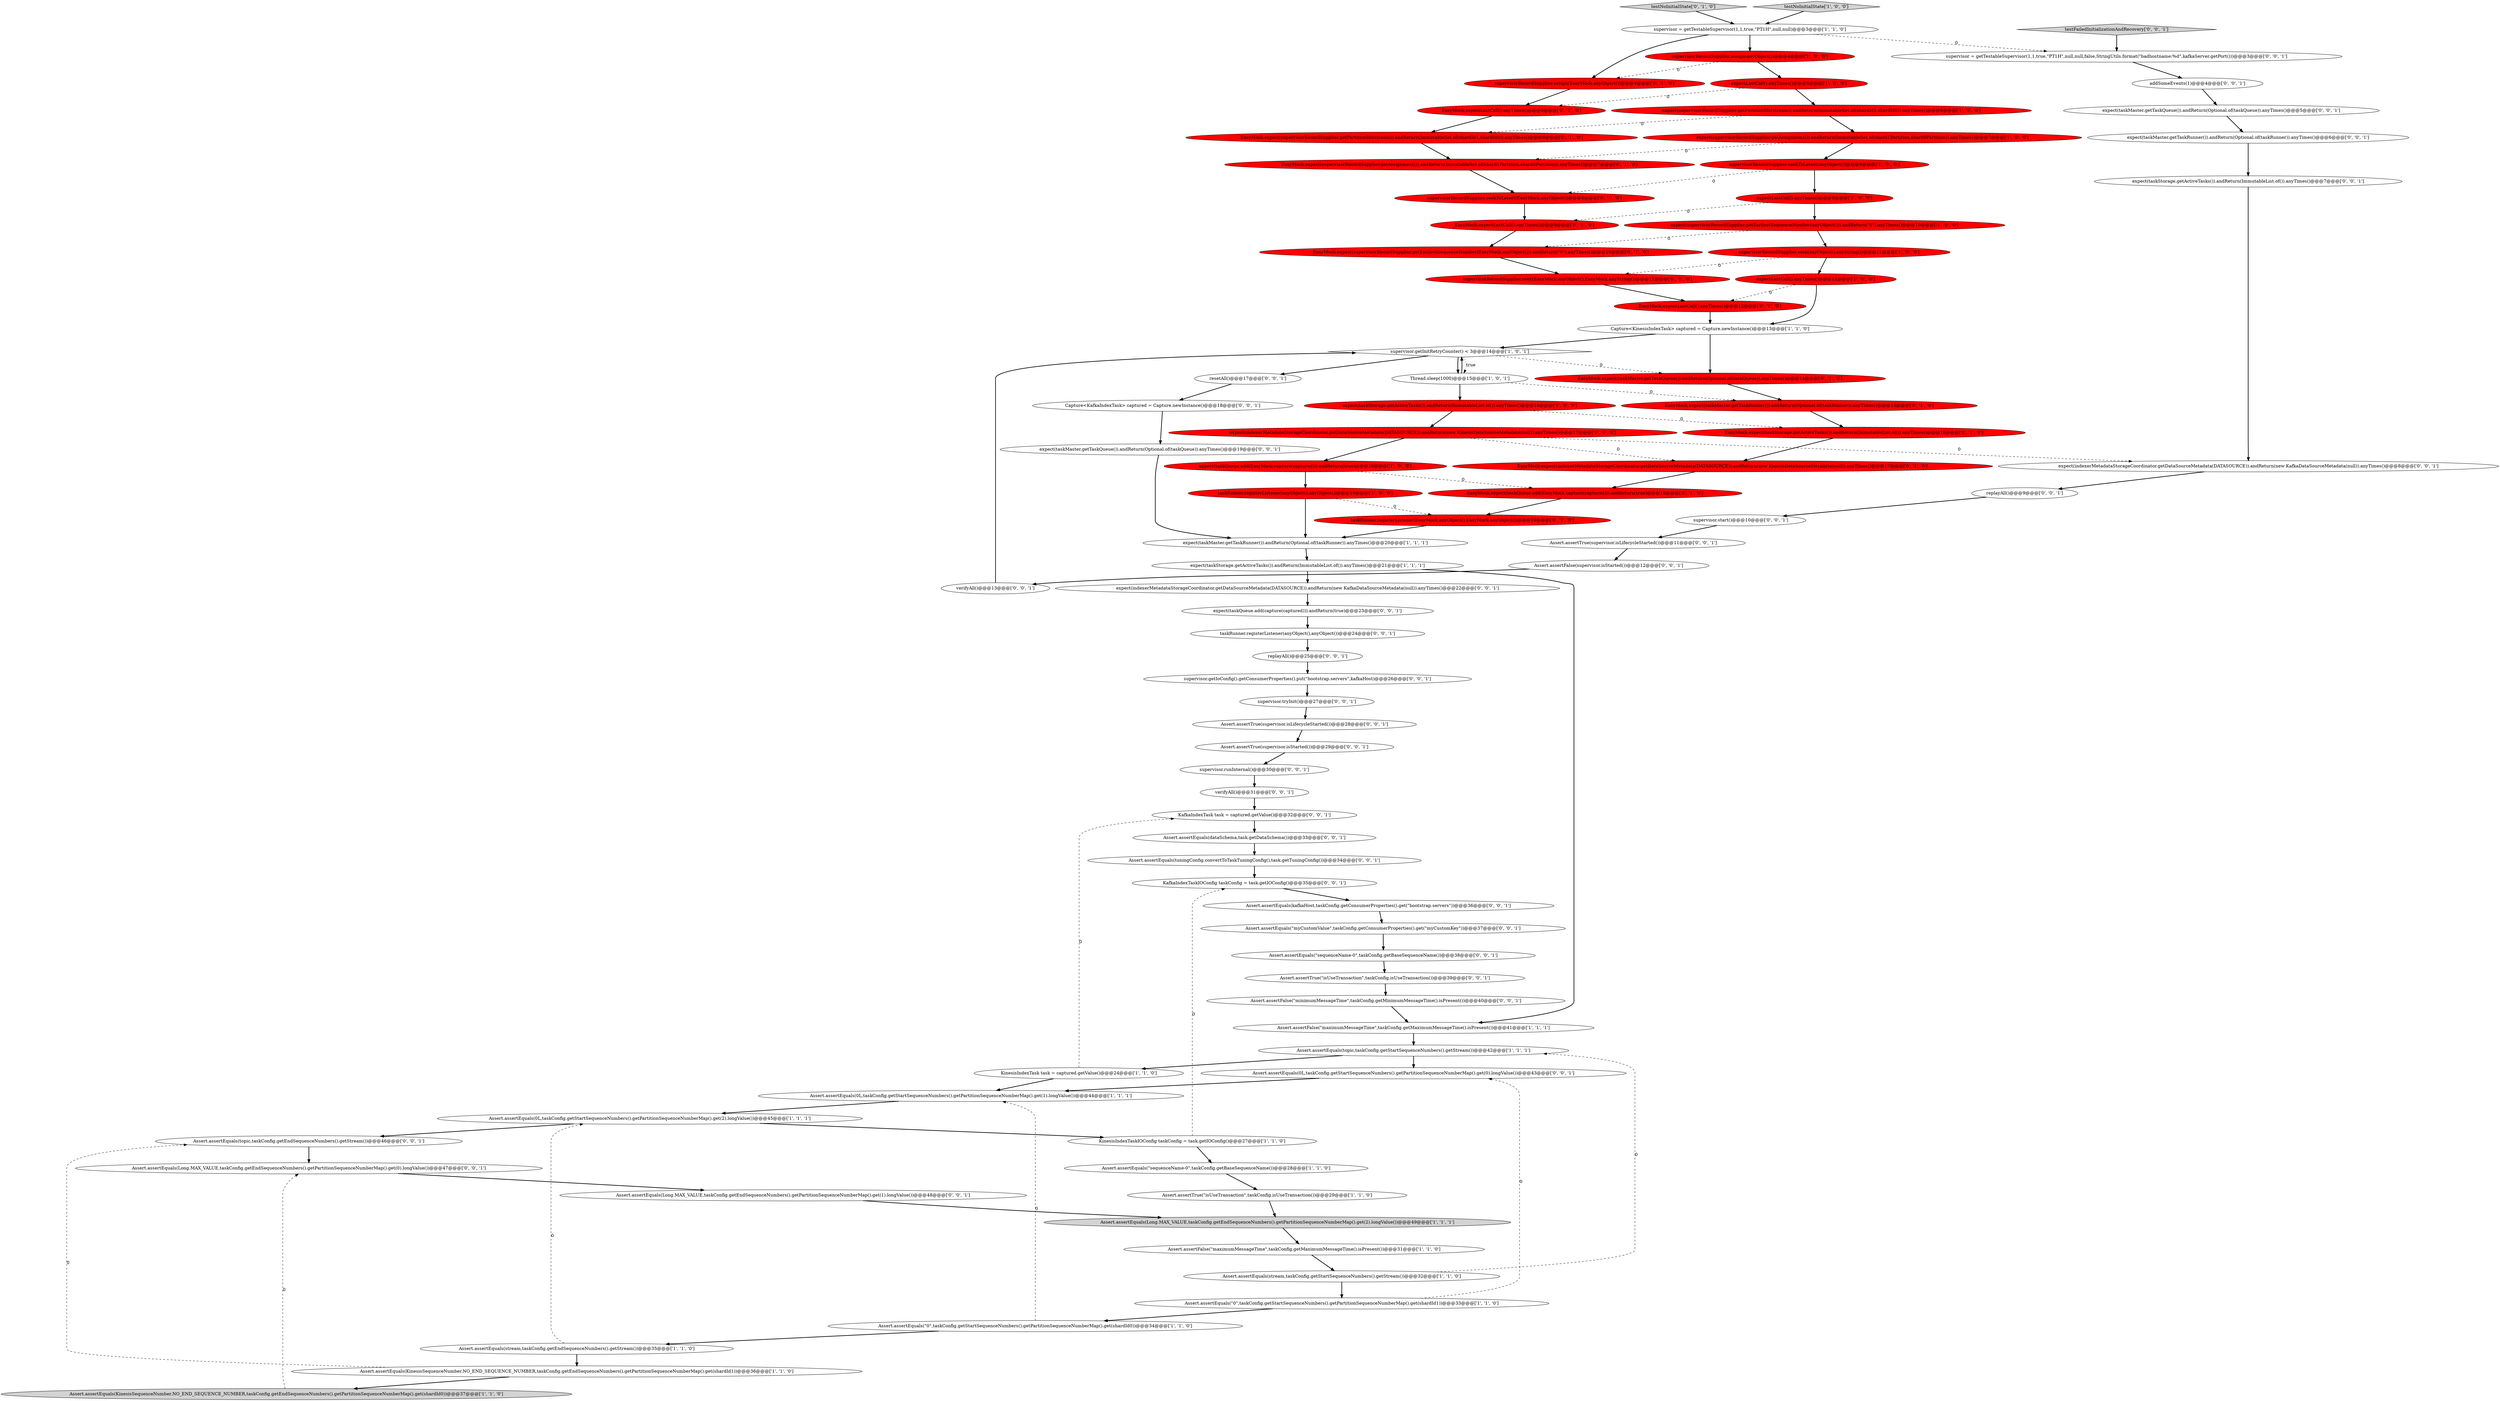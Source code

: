 digraph {
70 [style = filled, label = "supervisor.runInternal()@@@30@@@['0', '0', '1']", fillcolor = white, shape = ellipse image = "AAA0AAABBB3BBB"];
59 [style = filled, label = "Assert.assertFalse(\"minimumMessageTime\",taskConfig.getMinimumMessageTime().isPresent())@@@40@@@['0', '0', '1']", fillcolor = white, shape = ellipse image = "AAA0AAABBB3BBB"];
71 [style = filled, label = "supervisor.tryInit()@@@27@@@['0', '0', '1']", fillcolor = white, shape = ellipse image = "AAA0AAABBB3BBB"];
42 [style = filled, label = "EasyMock.expectLastCall().anyTimes()@@@9@@@['0', '1', '0']", fillcolor = red, shape = ellipse image = "AAA1AAABBB2BBB"];
50 [style = filled, label = "EasyMock.expect(supervisorRecordSupplier.getAssignment()).andReturn(ImmutableSet.of(shard1Partition,shard0Partition)).anyTimes()@@@7@@@['0', '1', '0']", fillcolor = red, shape = ellipse image = "AAA1AAABBB2BBB"];
89 [style = filled, label = "verifyAll()@@@31@@@['0', '0', '1']", fillcolor = white, shape = ellipse image = "AAA0AAABBB3BBB"];
25 [style = filled, label = "Assert.assertEquals(KinesisSequenceNumber.NO_END_SEQUENCE_NUMBER,taskConfig.getEndSequenceNumbers().getPartitionSequenceNumberMap().get(shardId0))@@@37@@@['1', '1', '0']", fillcolor = lightgray, shape = ellipse image = "AAA0AAABBB1BBB"];
81 [style = filled, label = "Assert.assertEquals(\"myCustomValue\",taskConfig.getConsumerProperties().get(\"myCustomKey\"))@@@37@@@['0', '0', '1']", fillcolor = white, shape = ellipse image = "AAA0AAABBB3BBB"];
13 [style = filled, label = "expectLastCall().anyTimes()@@@5@@@['1', '0', '0']", fillcolor = red, shape = ellipse image = "AAA1AAABBB1BBB"];
86 [style = filled, label = "addSomeEvents(1)@@@4@@@['0', '0', '1']", fillcolor = white, shape = ellipse image = "AAA0AAABBB3BBB"];
84 [style = filled, label = "Capture<KafkaIndexTask> captured = Capture.newInstance()@@@18@@@['0', '0', '1']", fillcolor = white, shape = ellipse image = "AAA0AAABBB3BBB"];
24 [style = filled, label = "Assert.assertEquals(\"0\",taskConfig.getStartSequenceNumbers().getPartitionSequenceNumberMap().get(shardId0))@@@34@@@['1', '1', '0']", fillcolor = white, shape = ellipse image = "AAA0AAABBB1BBB"];
80 [style = filled, label = "resetAll()@@@17@@@['0', '0', '1']", fillcolor = white, shape = ellipse image = "AAA0AAABBB3BBB"];
83 [style = filled, label = "Assert.assertEquals(dataSchema,task.getDataSchema())@@@33@@@['0', '0', '1']", fillcolor = white, shape = ellipse image = "AAA0AAABBB3BBB"];
48 [style = filled, label = "supervisorRecordSupplier.seekToLatest(EasyMock.anyObject())@@@8@@@['0', '1', '0']", fillcolor = red, shape = ellipse image = "AAA1AAABBB2BBB"];
56 [style = filled, label = "expect(indexerMetadataStorageCoordinator.getDataSourceMetadata(DATASOURCE)).andReturn(new KafkaDataSourceMetadata(null)).anyTimes()@@@8@@@['0', '0', '1']", fillcolor = white, shape = ellipse image = "AAA0AAABBB3BBB"];
1 [style = filled, label = "expectLastCall().anyTimes()@@@9@@@['1', '0', '0']", fillcolor = red, shape = ellipse image = "AAA1AAABBB1BBB"];
87 [style = filled, label = "expect(taskMaster.getTaskRunner()).andReturn(Optional.of(taskRunner)).anyTimes()@@@6@@@['0', '0', '1']", fillcolor = white, shape = ellipse image = "AAA0AAABBB3BBB"];
58 [style = filled, label = "Assert.assertEquals(\"sequenceName-0\",taskConfig.getBaseSequenceName())@@@38@@@['0', '0', '1']", fillcolor = white, shape = ellipse image = "AAA0AAABBB3BBB"];
57 [style = filled, label = "replayAll()@@@9@@@['0', '0', '1']", fillcolor = white, shape = ellipse image = "AAA0AAABBB3BBB"];
27 [style = filled, label = "supervisorRecordSupplier.seek(anyObject(),anyString())@@@11@@@['1', '0', '0']", fillcolor = red, shape = ellipse image = "AAA1AAABBB1BBB"];
36 [style = filled, label = "EasyMock.expect(taskQueue.add(EasyMock.capture(captured))).andReturn(true)@@@18@@@['0', '1', '0']", fillcolor = red, shape = ellipse image = "AAA1AAABBB2BBB"];
77 [style = filled, label = "Assert.assertTrue(\"isUseTransaction\",taskConfig.isUseTransaction())@@@39@@@['0', '0', '1']", fillcolor = white, shape = ellipse image = "AAA0AAABBB3BBB"];
38 [style = filled, label = "testNoInitialState['0', '1', '0']", fillcolor = lightgray, shape = diamond image = "AAA0AAABBB2BBB"];
0 [style = filled, label = "supervisorRecordSupplier.seekToLatest(anyObject())@@@8@@@['1', '0', '0']", fillcolor = red, shape = ellipse image = "AAA1AAABBB1BBB"];
16 [style = filled, label = "Assert.assertEquals(stream,taskConfig.getStartSequenceNumbers().getStream())@@@32@@@['1', '1', '0']", fillcolor = white, shape = ellipse image = "AAA0AAABBB1BBB"];
85 [style = filled, label = "testFailedInitializationAndRecovery['0', '0', '1']", fillcolor = lightgray, shape = diamond image = "AAA0AAABBB3BBB"];
69 [style = filled, label = "expect(taskMaster.getTaskQueue()).andReturn(Optional.of(taskQueue)).anyTimes()@@@19@@@['0', '0', '1']", fillcolor = white, shape = ellipse image = "AAA0AAABBB3BBB"];
64 [style = filled, label = "KafkaIndexTask task = captured.getValue()@@@32@@@['0', '0', '1']", fillcolor = white, shape = ellipse image = "AAA0AAABBB3BBB"];
5 [style = filled, label = "Assert.assertEquals(0L,taskConfig.getStartSequenceNumbers().getPartitionSequenceNumberMap().get(1).longValue())@@@44@@@['1', '1', '1']", fillcolor = white, shape = ellipse image = "AAA0AAABBB1BBB"];
21 [style = filled, label = "Assert.assertTrue(\"isUseTransaction\",taskConfig.isUseTransaction())@@@29@@@['1', '1', '0']", fillcolor = white, shape = ellipse image = "AAA0AAABBB1BBB"];
44 [style = filled, label = "EasyMock.expectLastCall().anyTimes()@@@12@@@['0', '1', '0']", fillcolor = red, shape = ellipse image = "AAA1AAABBB2BBB"];
15 [style = filled, label = "Assert.assertFalse(\"maximumMessageTime\",taskConfig.getMaximumMessageTime().isPresent())@@@31@@@['1', '1', '0']", fillcolor = white, shape = ellipse image = "AAA0AAABBB1BBB"];
49 [style = filled, label = "supervisorRecordSupplier.assign(EasyMock.anyObject())@@@4@@@['0', '1', '0']", fillcolor = red, shape = ellipse image = "AAA1AAABBB2BBB"];
19 [style = filled, label = "supervisor.getInitRetryCounter() < 3@@@14@@@['1', '0', '1']", fillcolor = white, shape = diamond image = "AAA0AAABBB1BBB"];
52 [style = filled, label = "supervisor.getIoConfig().getConsumerProperties().put(\"bootstrap.servers\",kafkaHost)@@@26@@@['0', '0', '1']", fillcolor = white, shape = ellipse image = "AAA0AAABBB3BBB"];
18 [style = filled, label = "Capture<KinesisIndexTask> captured = Capture.newInstance()@@@13@@@['1', '1', '0']", fillcolor = white, shape = ellipse image = "AAA0AAABBB1BBB"];
79 [style = filled, label = "verifyAll()@@@13@@@['0', '0', '1']", fillcolor = white, shape = ellipse image = "AAA0AAABBB3BBB"];
8 [style = filled, label = "Thread.sleep(1000)@@@15@@@['1', '0', '1']", fillcolor = white, shape = ellipse image = "AAA0AAABBB1BBB"];
40 [style = filled, label = "EasyMock.expect(supervisorRecordSupplier.getPartitionIds(stream)).andReturn(ImmutableSet.of(shardId1,shardId0)).anyTimes()@@@6@@@['0', '1', '0']", fillcolor = red, shape = ellipse image = "AAA1AAABBB2BBB"];
41 [style = filled, label = "EasyMock.expect(taskMaster.getTaskQueue()).andReturn(Optional.of(taskQueue)).anyTimes()@@@14@@@['0', '1', '0']", fillcolor = red, shape = ellipse image = "AAA1AAABBB2BBB"];
39 [style = filled, label = "taskRunner.registerListener(EasyMock.anyObject(),EasyMock.anyObject())@@@19@@@['0', '1', '0']", fillcolor = red, shape = ellipse image = "AAA1AAABBB2BBB"];
23 [style = filled, label = "expect(taskMaster.getTaskRunner()).andReturn(Optional.of(taskRunner)).anyTimes()@@@20@@@['1', '1', '1']", fillcolor = white, shape = ellipse image = "AAA0AAABBB1BBB"];
61 [style = filled, label = "expect(indexerMetadataStorageCoordinator.getDataSourceMetadata(DATASOURCE)).andReturn(new KafkaDataSourceMetadata(null)).anyTimes()@@@22@@@['0', '0', '1']", fillcolor = white, shape = ellipse image = "AAA0AAABBB3BBB"];
82 [style = filled, label = "Assert.assertEquals(0L,taskConfig.getStartSequenceNumbers().getPartitionSequenceNumberMap().get(0).longValue())@@@43@@@['0', '0', '1']", fillcolor = white, shape = ellipse image = "AAA0AAABBB3BBB"];
32 [style = filled, label = "Assert.assertEquals(topic,taskConfig.getStartSequenceNumbers().getStream())@@@42@@@['1', '1', '1']", fillcolor = white, shape = ellipse image = "AAA0AAABBB1BBB"];
35 [style = filled, label = "expect(supervisorRecordSupplier.getEarliestSequenceNumber(anyObject())).andReturn(\"0\").anyTimes()@@@10@@@['1', '0', '0']", fillcolor = red, shape = ellipse image = "AAA1AAABBB1BBB"];
72 [style = filled, label = "supervisor = getTestableSupervisor(1,1,true,\"PT1H\",null,null,false,StringUtils.format(\"badhostname:%d\",kafkaServer.getPort()))@@@3@@@['0', '0', '1']", fillcolor = white, shape = ellipse image = "AAA0AAABBB3BBB"];
78 [style = filled, label = "Assert.assertTrue(supervisor.isLifecycleStarted())@@@28@@@['0', '0', '1']", fillcolor = white, shape = ellipse image = "AAA0AAABBB3BBB"];
28 [style = filled, label = "expect(supervisorRecordSupplier.getPartitionIds(stream)).andReturn(ImmutableSet.of(shardId1,shardId0)).anyTimes()@@@6@@@['1', '0', '0']", fillcolor = red, shape = ellipse image = "AAA1AAABBB1BBB"];
60 [style = filled, label = "Assert.assertEquals(topic,taskConfig.getEndSequenceNumbers().getStream())@@@46@@@['0', '0', '1']", fillcolor = white, shape = ellipse image = "AAA0AAABBB3BBB"];
63 [style = filled, label = "Assert.assertEquals(tuningConfig.convertToTaskTuningConfig(),task.getTuningConfig())@@@34@@@['0', '0', '1']", fillcolor = white, shape = ellipse image = "AAA0AAABBB3BBB"];
31 [style = filled, label = "taskRunner.registerListener(anyObject(),anyObject())@@@19@@@['1', '0', '0']", fillcolor = red, shape = ellipse image = "AAA1AAABBB1BBB"];
67 [style = filled, label = "supervisor.start()@@@10@@@['0', '0', '1']", fillcolor = white, shape = ellipse image = "AAA0AAABBB3BBB"];
46 [style = filled, label = "EasyMock.expectLastCall().anyTimes()@@@5@@@['0', '1', '0']", fillcolor = red, shape = ellipse image = "AAA1AAABBB2BBB"];
30 [style = filled, label = "KinesisIndexTask task = captured.getValue()@@@24@@@['1', '1', '0']", fillcolor = white, shape = ellipse image = "AAA0AAABBB1BBB"];
53 [style = filled, label = "taskRunner.registerListener(anyObject(),anyObject())@@@24@@@['0', '0', '1']", fillcolor = white, shape = ellipse image = "AAA0AAABBB3BBB"];
47 [style = filled, label = "EasyMock.expect(supervisorRecordSupplier.getEarliestSequenceNumber(EasyMock.anyObject())).andReturn(\"0\").anyTimes()@@@10@@@['0', '1', '0']", fillcolor = red, shape = ellipse image = "AAA1AAABBB2BBB"];
37 [style = filled, label = "supervisorRecordSupplier.seek(EasyMock.anyObject(),EasyMock.anyString())@@@11@@@['0', '1', '0']", fillcolor = red, shape = ellipse image = "AAA1AAABBB2BBB"];
66 [style = filled, label = "Assert.assertEquals(kafkaHost,taskConfig.getConsumerProperties().get(\"bootstrap.servers\"))@@@36@@@['0', '0', '1']", fillcolor = white, shape = ellipse image = "AAA0AAABBB3BBB"];
2 [style = filled, label = "expect(taskStorage.getActiveTasks()).andReturn(ImmutableList.of()).anyTimes()@@@21@@@['1', '1', '1']", fillcolor = white, shape = ellipse image = "AAA0AAABBB1BBB"];
3 [style = filled, label = "KinesisIndexTaskIOConfig taskConfig = task.getIOConfig()@@@27@@@['1', '1', '0']", fillcolor = white, shape = ellipse image = "AAA0AAABBB1BBB"];
22 [style = filled, label = "Assert.assertEquals(stream,taskConfig.getEndSequenceNumbers().getStream())@@@35@@@['1', '1', '0']", fillcolor = white, shape = ellipse image = "AAA0AAABBB1BBB"];
6 [style = filled, label = "expect(taskQueue.add(EasyMock.capture(captured))).andReturn(true)@@@18@@@['1', '0', '0']", fillcolor = red, shape = ellipse image = "AAA1AAABBB1BBB"];
54 [style = filled, label = "Assert.assertTrue(supervisor.isLifecycleStarted())@@@11@@@['0', '0', '1']", fillcolor = white, shape = ellipse image = "AAA0AAABBB3BBB"];
88 [style = filled, label = "Assert.assertEquals(Long.MAX_VALUE,taskConfig.getEndSequenceNumbers().getPartitionSequenceNumberMap().get(1).longValue())@@@48@@@['0', '0', '1']", fillcolor = white, shape = ellipse image = "AAA0AAABBB3BBB"];
55 [style = filled, label = "expect(taskQueue.add(capture(captured))).andReturn(true)@@@23@@@['0', '0', '1']", fillcolor = white, shape = ellipse image = "AAA0AAABBB3BBB"];
10 [style = filled, label = "supervisorRecordSupplier.assign(anyObject())@@@4@@@['1', '0', '0']", fillcolor = red, shape = ellipse image = "AAA1AAABBB1BBB"];
7 [style = filled, label = "Assert.assertEquals(Long.MAX_VALUE,taskConfig.getEndSequenceNumbers().getPartitionSequenceNumberMap().get(2).longValue())@@@49@@@['1', '1', '1']", fillcolor = lightgray, shape = ellipse image = "AAA0AAABBB1BBB"];
74 [style = filled, label = "Assert.assertFalse(supervisor.isStarted())@@@12@@@['0', '0', '1']", fillcolor = white, shape = ellipse image = "AAA0AAABBB3BBB"];
62 [style = filled, label = "Assert.assertTrue(supervisor.isStarted())@@@29@@@['0', '0', '1']", fillcolor = white, shape = ellipse image = "AAA0AAABBB3BBB"];
51 [style = filled, label = "EasyMock.expect(indexerMetadataStorageCoordinator.getDataSourceMetadata(DATASOURCE)).andReturn(new KinesisDataSourceMetadata(null)).anyTimes()@@@17@@@['0', '1', '0']", fillcolor = red, shape = ellipse image = "AAA1AAABBB2BBB"];
14 [style = filled, label = "expectLastCall().anyTimes()@@@12@@@['1', '0', '0']", fillcolor = red, shape = ellipse image = "AAA1AAABBB1BBB"];
26 [style = filled, label = "Assert.assertFalse(\"maximumMessageTime\",taskConfig.getMaximumMessageTime().isPresent())@@@41@@@['1', '1', '1']", fillcolor = white, shape = ellipse image = "AAA0AAABBB1BBB"];
76 [style = filled, label = "KafkaIndexTaskIOConfig taskConfig = task.getIOConfig()@@@35@@@['0', '0', '1']", fillcolor = white, shape = ellipse image = "AAA0AAABBB3BBB"];
4 [style = filled, label = "Assert.assertEquals(\"sequenceName-0\",taskConfig.getBaseSequenceName())@@@28@@@['1', '1', '0']", fillcolor = white, shape = ellipse image = "AAA0AAABBB1BBB"];
20 [style = filled, label = "Assert.assertEquals(0L,taskConfig.getStartSequenceNumbers().getPartitionSequenceNumberMap().get(2).longValue())@@@45@@@['1', '1', '1']", fillcolor = white, shape = ellipse image = "AAA0AAABBB1BBB"];
34 [style = filled, label = "expect(taskStorage.getActiveTasks()).andReturn(ImmutableList.of()).anyTimes()@@@16@@@['1', '0', '0']", fillcolor = red, shape = ellipse image = "AAA1AAABBB1BBB"];
43 [style = filled, label = "EasyMock.expect(taskMaster.getTaskRunner()).andReturn(Optional.of(taskRunner)).anyTimes()@@@15@@@['0', '1', '0']", fillcolor = red, shape = ellipse image = "AAA1AAABBB2BBB"];
9 [style = filled, label = "testNoInitialState['1', '0', '0']", fillcolor = lightgray, shape = diamond image = "AAA0AAABBB1BBB"];
11 [style = filled, label = "expect(supervisorRecordSupplier.getAssignment()).andReturn(ImmutableSet.of(shard1Partition,shard0Partition)).anyTimes()@@@7@@@['1', '0', '0']", fillcolor = red, shape = ellipse image = "AAA1AAABBB1BBB"];
68 [style = filled, label = "replayAll()@@@25@@@['0', '0', '1']", fillcolor = white, shape = ellipse image = "AAA0AAABBB3BBB"];
12 [style = filled, label = "Assert.assertEquals(KinesisSequenceNumber.NO_END_SEQUENCE_NUMBER,taskConfig.getEndSequenceNumbers().getPartitionSequenceNumberMap().get(shardId1))@@@36@@@['1', '1', '0']", fillcolor = white, shape = ellipse image = "AAA0AAABBB1BBB"];
75 [style = filled, label = "Assert.assertEquals(Long.MAX_VALUE,taskConfig.getEndSequenceNumbers().getPartitionSequenceNumberMap().get(0).longValue())@@@47@@@['0', '0', '1']", fillcolor = white, shape = ellipse image = "AAA0AAABBB3BBB"];
73 [style = filled, label = "expect(taskMaster.getTaskQueue()).andReturn(Optional.of(taskQueue)).anyTimes()@@@5@@@['0', '0', '1']", fillcolor = white, shape = ellipse image = "AAA0AAABBB3BBB"];
33 [style = filled, label = "supervisor = getTestableSupervisor(1,1,true,\"PT1H\",null,null)@@@3@@@['1', '1', '0']", fillcolor = white, shape = ellipse image = "AAA0AAABBB1BBB"];
29 [style = filled, label = "Assert.assertEquals(\"0\",taskConfig.getStartSequenceNumbers().getPartitionSequenceNumberMap().get(shardId1))@@@33@@@['1', '1', '0']", fillcolor = white, shape = ellipse image = "AAA0AAABBB1BBB"];
45 [style = filled, label = "EasyMock.expect(taskStorage.getActiveTasks()).andReturn(ImmutableList.of()).anyTimes()@@@16@@@['0', '1', '0']", fillcolor = red, shape = ellipse image = "AAA1AAABBB2BBB"];
17 [style = filled, label = "expect(indexerMetadataStorageCoordinator.getDataSourceMetadata(DATASOURCE)).andReturn(new KinesisDataSourceMetadata(null)).anyTimes()@@@17@@@['1', '0', '0']", fillcolor = red, shape = ellipse image = "AAA1AAABBB1BBB"];
65 [style = filled, label = "expect(taskStorage.getActiveTasks()).andReturn(ImmutableList.of()).anyTimes()@@@7@@@['0', '0', '1']", fillcolor = white, shape = ellipse image = "AAA0AAABBB3BBB"];
1->42 [style = dashed, label="0"];
2->26 [style = bold, label=""];
72->86 [style = bold, label=""];
16->32 [style = dashed, label="0"];
80->84 [style = bold, label=""];
86->73 [style = bold, label=""];
5->20 [style = bold, label=""];
52->71 [style = bold, label=""];
24->5 [style = dashed, label="0"];
82->5 [style = bold, label=""];
87->65 [style = bold, label=""];
65->56 [style = bold, label=""];
47->37 [style = bold, label=""];
17->56 [style = dashed, label="0"];
3->4 [style = bold, label=""];
2->61 [style = bold, label=""];
13->46 [style = dashed, label="0"];
79->19 [style = bold, label=""];
20->60 [style = bold, label=""];
83->63 [style = bold, label=""];
57->67 [style = bold, label=""];
6->36 [style = dashed, label="0"];
14->44 [style = dashed, label="0"];
34->17 [style = bold, label=""];
39->23 [style = bold, label=""];
10->49 [style = dashed, label="0"];
44->18 [style = bold, label=""];
77->59 [style = bold, label=""];
59->26 [style = bold, label=""];
8->34 [style = bold, label=""];
40->50 [style = bold, label=""];
26->32 [style = bold, label=""];
3->76 [style = dashed, label="0"];
9->33 [style = bold, label=""];
12->60 [style = dashed, label="0"];
16->29 [style = bold, label=""];
18->19 [style = bold, label=""];
4->21 [style = bold, label=""];
31->39 [style = dashed, label="0"];
1->35 [style = bold, label=""];
20->3 [style = bold, label=""];
56->57 [style = bold, label=""];
74->79 [style = bold, label=""];
43->45 [style = bold, label=""];
84->69 [style = bold, label=""];
8->43 [style = dashed, label="0"];
61->55 [style = bold, label=""];
88->7 [style = bold, label=""];
25->75 [style = dashed, label="0"];
54->74 [style = bold, label=""];
32->82 [style = bold, label=""];
81->58 [style = bold, label=""];
49->46 [style = bold, label=""];
69->23 [style = bold, label=""];
53->68 [style = bold, label=""];
22->20 [style = dashed, label="0"];
21->7 [style = bold, label=""];
14->18 [style = bold, label=""];
18->41 [style = bold, label=""];
46->40 [style = bold, label=""];
38->33 [style = bold, label=""];
41->43 [style = bold, label=""];
71->78 [style = bold, label=""];
68->52 [style = bold, label=""];
27->14 [style = bold, label=""];
67->54 [style = bold, label=""];
17->6 [style = bold, label=""];
45->51 [style = bold, label=""];
28->40 [style = dashed, label="0"];
42->47 [style = bold, label=""];
50->48 [style = bold, label=""];
34->45 [style = dashed, label="0"];
32->30 [style = bold, label=""];
76->66 [style = bold, label=""];
36->39 [style = bold, label=""];
19->8 [style = dotted, label="true"];
19->41 [style = dashed, label="0"];
27->37 [style = dashed, label="0"];
89->64 [style = bold, label=""];
17->51 [style = dashed, label="0"];
33->72 [style = dashed, label="0"];
10->13 [style = bold, label=""];
51->36 [style = bold, label=""];
30->5 [style = bold, label=""];
0->1 [style = bold, label=""];
37->44 [style = bold, label=""];
29->82 [style = dashed, label="0"];
66->81 [style = bold, label=""];
7->15 [style = bold, label=""];
23->2 [style = bold, label=""];
33->49 [style = bold, label=""];
78->62 [style = bold, label=""];
62->70 [style = bold, label=""];
30->64 [style = dashed, label="0"];
19->80 [style = bold, label=""];
35->27 [style = bold, label=""];
31->23 [style = bold, label=""];
58->77 [style = bold, label=""];
85->72 [style = bold, label=""];
70->89 [style = bold, label=""];
8->19 [style = bold, label=""];
35->47 [style = dashed, label="0"];
28->11 [style = bold, label=""];
11->50 [style = dashed, label="0"];
73->87 [style = bold, label=""];
33->10 [style = bold, label=""];
15->16 [style = bold, label=""];
24->22 [style = bold, label=""];
48->42 [style = bold, label=""];
19->8 [style = bold, label=""];
75->88 [style = bold, label=""];
0->48 [style = dashed, label="0"];
11->0 [style = bold, label=""];
6->31 [style = bold, label=""];
22->12 [style = bold, label=""];
12->25 [style = bold, label=""];
63->76 [style = bold, label=""];
55->53 [style = bold, label=""];
64->83 [style = bold, label=""];
60->75 [style = bold, label=""];
29->24 [style = bold, label=""];
13->28 [style = bold, label=""];
}
